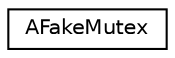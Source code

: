 digraph "Graphical Class Hierarchy"
{
 // LATEX_PDF_SIZE
  edge [fontname="Helvetica",fontsize="10",labelfontname="Helvetica",labelfontsize="10"];
  node [fontname="Helvetica",fontsize="10",shape=record];
  rankdir="LR";
  Node0 [label="AFakeMutex",height=0.2,width=0.4,color="black", fillcolor="white", style="filled",URL="$classAFakeMutex.html",tooltip="Implements mutex interface but does nothing, useful for mocking a mutex."];
}
